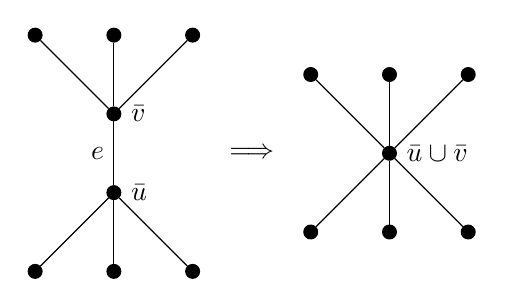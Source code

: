 \begin{tikzpicture}[vertex/.style={draw,inner sep=0pt,minimum size=5pt,fill, circle}]
	\node[vertex] at (0, 2)  (u1) {};
	\node[vertex] at (-1, 2)  (u2) {};
	\node[vertex] at (1, 2)  (u3) {};
	\node[vertex,label={0:{$\bar u$}}] at (0, 0)  (a) {};
	\node[vertex,label={0:{$\bar v$}}] at (0, 1)  (b) {};
	\node[vertex] at (0, -1)  (l1) {};
	\node[vertex] at (-1, -1)  (l2) {};
	\node[vertex] at (1, -1)  (l3) {};
	\draw (u1) -- (b);
	\draw (u2) -- (b);
	\draw (u3) -- (b);
	\draw (l1) -- (a);
	\draw (l2) -- (a);
	\draw (l3) -- (a);
	\node at (1.75,0.5) (to) {$\implies$};
	\draw (a) edge node [left] {$e$} (b);
	\node[vertex] at (3.5, 1.5)  (lu1) {};
	\node[vertex] at (2.5, 1.5)  (lu2) {};
	\node[vertex] at (4.5, 1.5)  (lu3) {};
	\node[vertex,label={0:{$\bar u\cup \bar v$}}] at (3.5, 0.5)  (la) {};
	\node[vertex] at (3.5, -0.5)  (ll1) {};
	\node[vertex] at (2.5, -0.5)  (ll2) {};
	\node[vertex] at (4.5, -0.5)  (ll3) {};
	\draw (lu1) -- (la);
	\draw (lu2) -- (la);
	\draw (lu3) -- (la);
	\draw (ll1) -- (la);
	\draw (ll2) -- (la);
	\draw (ll3) -- (la);
\end{tikzpicture}

